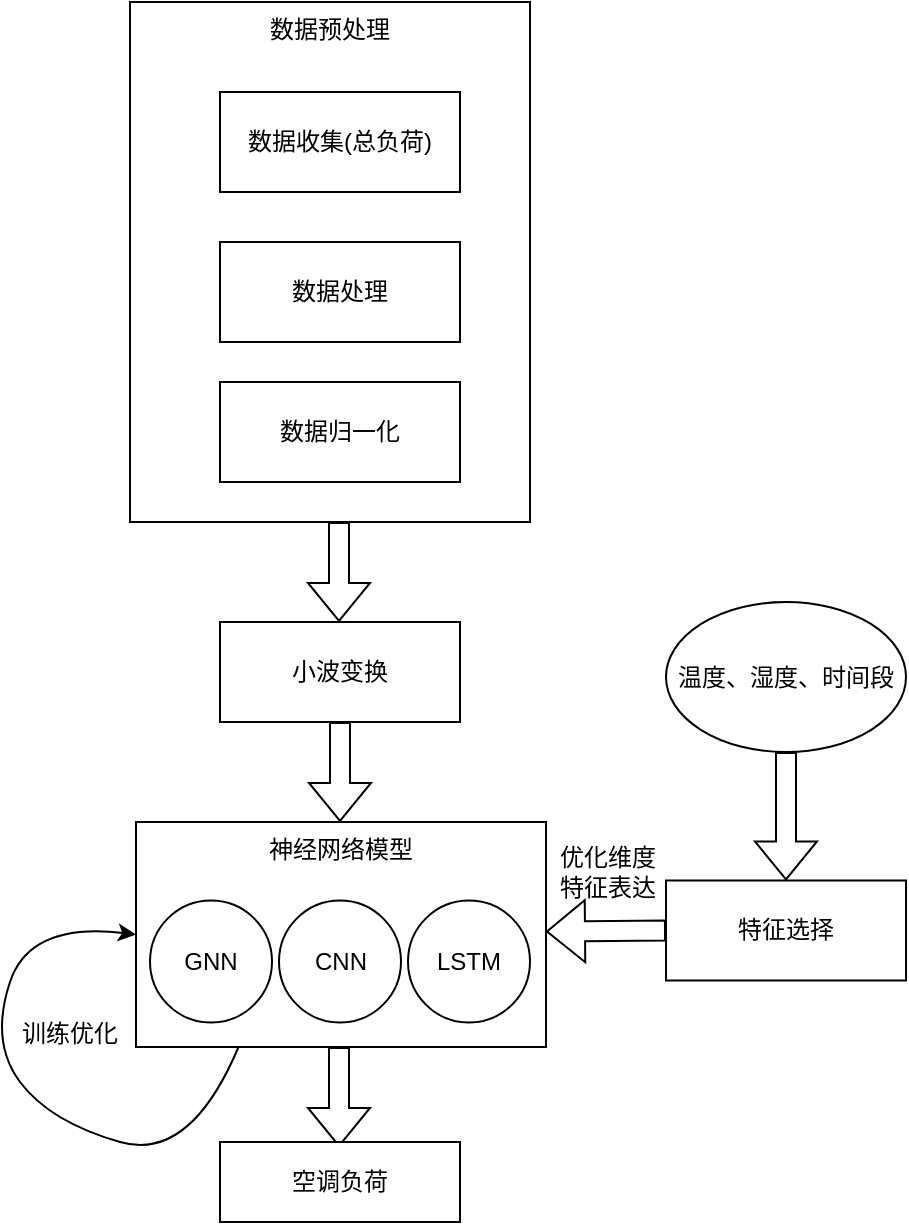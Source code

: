 <mxfile version="25.0.3">
  <diagram name="第 1 页" id="dZXJRXjMaSXoUaDGgfcQ">
    <mxGraphModel dx="834" dy="1109" grid="1" gridSize="10" guides="1" tooltips="1" connect="1" arrows="1" fold="1" page="1" pageScale="1" pageWidth="827" pageHeight="1169" math="0" shadow="0">
      <root>
        <mxCell id="0" />
        <mxCell id="1" parent="0" />
        <mxCell id="UzZ1Gmgjpd6tUsgARcgz-1" value="数据预处理" style="rounded=0;whiteSpace=wrap;html=1;horizontal=1;verticalAlign=top;" vertex="1" parent="1">
          <mxGeometry x="270" y="110" width="200" height="260" as="geometry" />
        </mxCell>
        <mxCell id="UzZ1Gmgjpd6tUsgARcgz-2" value="数据收集(总负荷)" style="rounded=0;whiteSpace=wrap;html=1;" vertex="1" parent="1">
          <mxGeometry x="315" y="155" width="120" height="50" as="geometry" />
        </mxCell>
        <mxCell id="UzZ1Gmgjpd6tUsgARcgz-3" value="数据归一化" style="rounded=0;whiteSpace=wrap;html=1;" vertex="1" parent="1">
          <mxGeometry x="315" y="300" width="120" height="50" as="geometry" />
        </mxCell>
        <mxCell id="UzZ1Gmgjpd6tUsgARcgz-4" value="数据处理" style="rounded=0;whiteSpace=wrap;html=1;" vertex="1" parent="1">
          <mxGeometry x="315" y="230" width="120" height="50" as="geometry" />
        </mxCell>
        <mxCell id="UzZ1Gmgjpd6tUsgARcgz-5" value="特征选择" style="rounded=0;whiteSpace=wrap;html=1;" vertex="1" parent="1">
          <mxGeometry x="538" y="549.25" width="120" height="50" as="geometry" />
        </mxCell>
        <mxCell id="UzZ1Gmgjpd6tUsgARcgz-6" value="" style="shape=flexArrow;endArrow=classic;html=1;rounded=0;entryX=0.5;entryY=0;entryDx=0;entryDy=0;exitX=0.5;exitY=1;exitDx=0;exitDy=0;" edge="1" parent="1" source="UzZ1Gmgjpd6tUsgARcgz-7" target="UzZ1Gmgjpd6tUsgARcgz-5">
          <mxGeometry width="50" height="50" relative="1" as="geometry">
            <mxPoint x="530.5" y="449.5" as="sourcePoint" />
            <mxPoint x="460.5" y="449.5" as="targetPoint" />
          </mxGeometry>
        </mxCell>
        <mxCell id="UzZ1Gmgjpd6tUsgARcgz-7" value="温度、湿度、时间段" style="ellipse;whiteSpace=wrap;html=1;" vertex="1" parent="1">
          <mxGeometry x="538" y="410" width="120" height="75" as="geometry" />
        </mxCell>
        <mxCell id="UzZ1Gmgjpd6tUsgARcgz-8" value="" style="shape=flexArrow;endArrow=classic;html=1;rounded=0;exitX=0.5;exitY=1;exitDx=0;exitDy=0;" edge="1" parent="1">
          <mxGeometry width="50" height="50" relative="1" as="geometry">
            <mxPoint x="374.5" y="370" as="sourcePoint" />
            <mxPoint x="374.5" y="420" as="targetPoint" />
          </mxGeometry>
        </mxCell>
        <mxCell id="UzZ1Gmgjpd6tUsgARcgz-9" value="小波变换" style="rounded=0;whiteSpace=wrap;html=1;" vertex="1" parent="1">
          <mxGeometry x="315" y="420" width="120" height="50" as="geometry" />
        </mxCell>
        <mxCell id="UzZ1Gmgjpd6tUsgARcgz-10" value="" style="shape=flexArrow;endArrow=classic;html=1;rounded=0;exitX=0.5;exitY=1;exitDx=0;exitDy=0;" edge="1" parent="1" source="UzZ1Gmgjpd6tUsgARcgz-9">
          <mxGeometry width="50" height="50" relative="1" as="geometry">
            <mxPoint x="390" y="590" as="sourcePoint" />
            <mxPoint x="375" y="520" as="targetPoint" />
          </mxGeometry>
        </mxCell>
        <mxCell id="UzZ1Gmgjpd6tUsgARcgz-11" value="" style="shape=flexArrow;endArrow=classic;html=1;rounded=0;exitX=0;exitY=0.5;exitDx=0;exitDy=0;" edge="1" parent="1" source="UzZ1Gmgjpd6tUsgARcgz-5">
          <mxGeometry width="50" height="50" relative="1" as="geometry">
            <mxPoint x="668" y="281.25" as="sourcePoint" />
            <mxPoint x="478" y="574.75" as="targetPoint" />
          </mxGeometry>
        </mxCell>
        <mxCell id="UzZ1Gmgjpd6tUsgARcgz-12" value="神经网络模型" style="rounded=0;whiteSpace=wrap;html=1;verticalAlign=top;" vertex="1" parent="1">
          <mxGeometry x="273" y="520" width="205" height="112.5" as="geometry" />
        </mxCell>
        <mxCell id="UzZ1Gmgjpd6tUsgARcgz-13" value="GNN" style="ellipse;whiteSpace=wrap;html=1;aspect=fixed;" vertex="1" parent="1">
          <mxGeometry x="280" y="559.25" width="61" height="61" as="geometry" />
        </mxCell>
        <mxCell id="UzZ1Gmgjpd6tUsgARcgz-14" value="CNN" style="ellipse;whiteSpace=wrap;html=1;aspect=fixed;" vertex="1" parent="1">
          <mxGeometry x="344.5" y="559.25" width="61" height="61" as="geometry" />
        </mxCell>
        <mxCell id="UzZ1Gmgjpd6tUsgARcgz-15" value="LSTM" style="ellipse;whiteSpace=wrap;html=1;aspect=fixed;" vertex="1" parent="1">
          <mxGeometry x="409" y="559.25" width="61" height="61" as="geometry" />
        </mxCell>
        <mxCell id="UzZ1Gmgjpd6tUsgARcgz-16" value="优化维度特征表达" style="text;html=1;align=center;verticalAlign=middle;whiteSpace=wrap;rounded=0;" vertex="1" parent="1">
          <mxGeometry x="478.5" y="530" width="60" height="30" as="geometry" />
        </mxCell>
        <mxCell id="UzZ1Gmgjpd6tUsgARcgz-17" value="" style="curved=1;endArrow=classic;html=1;rounded=0;exitX=0.25;exitY=1;exitDx=0;exitDy=0;entryX=0;entryY=0.5;entryDx=0;entryDy=0;" edge="1" parent="1" source="UzZ1Gmgjpd6tUsgARcgz-12" target="UzZ1Gmgjpd6tUsgARcgz-12">
          <mxGeometry width="50" height="50" relative="1" as="geometry">
            <mxPoint x="256.985" y="661.963" as="sourcePoint" />
            <mxPoint x="212.5" y="604.25" as="targetPoint" />
            <Array as="points">
              <mxPoint x="300" y="690" />
              <mxPoint x="230" y="670" />
              <mxPoint x="200" y="630" />
              <mxPoint x="220" y="570" />
            </Array>
          </mxGeometry>
        </mxCell>
        <mxCell id="UzZ1Gmgjpd6tUsgARcgz-18" value="训练优化" style="text;html=1;align=center;verticalAlign=middle;whiteSpace=wrap;rounded=0;" vertex="1" parent="1">
          <mxGeometry x="210" y="610.5" width="60" height="30" as="geometry" />
        </mxCell>
        <mxCell id="UzZ1Gmgjpd6tUsgARcgz-20" value="" style="shape=flexArrow;endArrow=classic;html=1;rounded=0;exitX=0.5;exitY=1;exitDx=0;exitDy=0;" edge="1" parent="1">
          <mxGeometry width="50" height="50" relative="1" as="geometry">
            <mxPoint x="374.5" y="632.5" as="sourcePoint" />
            <mxPoint x="374.5" y="682.5" as="targetPoint" />
          </mxGeometry>
        </mxCell>
        <mxCell id="UzZ1Gmgjpd6tUsgARcgz-22" value="空调负荷" style="rounded=0;whiteSpace=wrap;html=1;" vertex="1" parent="1">
          <mxGeometry x="315" y="680" width="120" height="40" as="geometry" />
        </mxCell>
      </root>
    </mxGraphModel>
  </diagram>
</mxfile>
